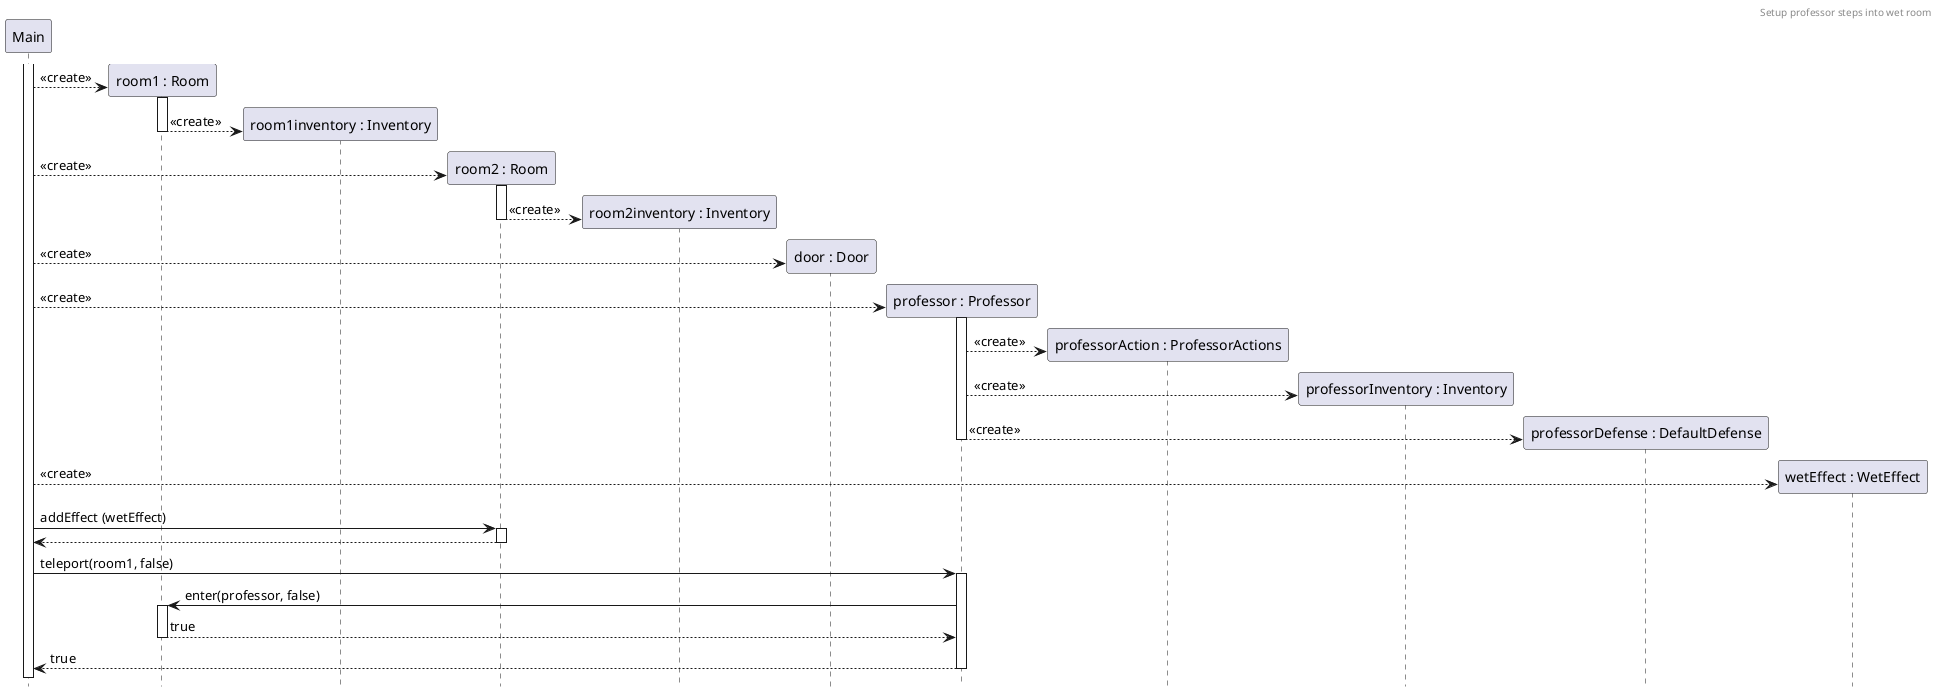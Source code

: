 @startuml ProfessorStepsIntoWetRoom
header Setup professor steps into wet room
hide footbox

participant main as "Main"
activate main

create room1 as "room1 : Room"
main --> room1 ++: <<create>>
create r1inv as "room1inventory : Inventory"
room1 --> r1inv --: <<create>>

create room2 as "room2 : Room"
main --> room2 ++: <<create>>
create r2inv as "room2inventory : Inventory"
room2 --> r2inv --: <<create>>

create door as "door : Door"
main --> door : <<create>>

create professor as "professor : Professor"
main --> professor ++: <<create>>
create action as "professorAction : ProfessorActions"
professor --> action : <<create>>
create profInventory as "professorInventory : Inventory"
professor --> profInventory : <<create>>
create profDefense as "professorDefense : DefaultDefense"
professor --> profDefense --: <<create>>
create wetEffect as "wetEffect : WetEffect"
main --> wetEffect : <<create>>

main -> room2 ++: addEffect (wetEffect)
return

main -> professor ++ : teleport(room1, false)
    professor -> room1++: enter(professor, false)
    return true
return true

@enduml